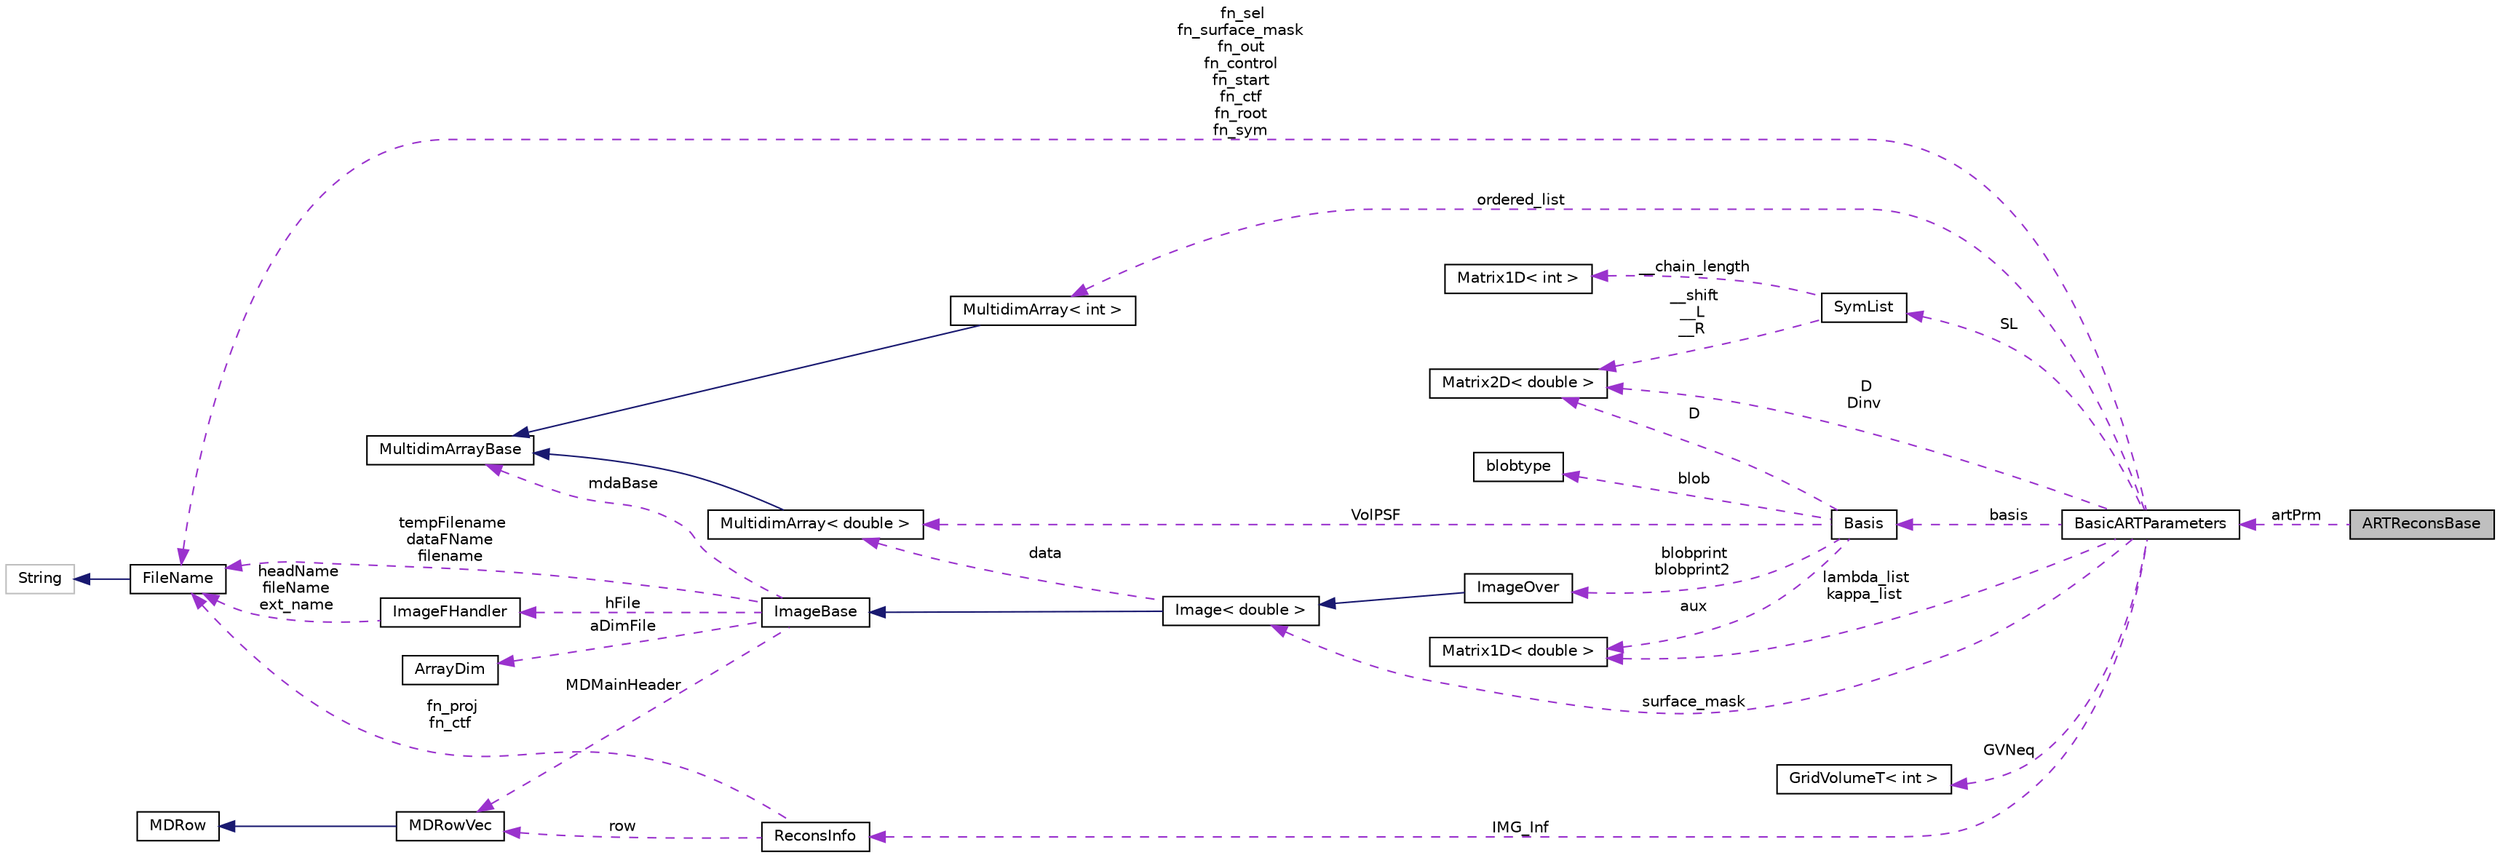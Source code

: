 digraph "ARTReconsBase"
{
  edge [fontname="Helvetica",fontsize="10",labelfontname="Helvetica",labelfontsize="10"];
  node [fontname="Helvetica",fontsize="10",shape=record];
  rankdir="LR";
  Node3 [label="ARTReconsBase",height=0.2,width=0.4,color="black", fillcolor="grey75", style="filled", fontcolor="black"];
  Node4 -> Node3 [dir="back",color="darkorchid3",fontsize="10",style="dashed",label=" artPrm" ,fontname="Helvetica"];
  Node4 [label="BasicARTParameters",height=0.2,width=0.4,color="black", fillcolor="white", style="filled",URL="$classBasicARTParameters.html"];
  Node5 -> Node4 [dir="back",color="darkorchid3",fontsize="10",style="dashed",label=" IMG_Inf" ,fontname="Helvetica"];
  Node5 [label="ReconsInfo",height=0.2,width=0.4,color="black", fillcolor="white", style="filled",URL="$structReconsInfo.html"];
  Node6 -> Node5 [dir="back",color="darkorchid3",fontsize="10",style="dashed",label=" row" ,fontname="Helvetica"];
  Node6 [label="MDRowVec",height=0.2,width=0.4,color="black", fillcolor="white", style="filled",URL="$classMDRowVec.html"];
  Node7 -> Node6 [dir="back",color="midnightblue",fontsize="10",style="solid",fontname="Helvetica"];
  Node7 [label="MDRow",height=0.2,width=0.4,color="black", fillcolor="white", style="filled",URL="$classMDRow.html"];
  Node8 -> Node5 [dir="back",color="darkorchid3",fontsize="10",style="dashed",label=" fn_proj\nfn_ctf" ,fontname="Helvetica"];
  Node8 [label="FileName",height=0.2,width=0.4,color="black", fillcolor="white", style="filled",URL="$classFileName.html"];
  Node9 -> Node8 [dir="back",color="midnightblue",fontsize="10",style="solid",fontname="Helvetica"];
  Node9 [label="String",height=0.2,width=0.4,color="grey75", fillcolor="white", style="filled"];
  Node10 -> Node4 [dir="back",color="darkorchid3",fontsize="10",style="dashed",label=" D\nDinv" ,fontname="Helvetica"];
  Node10 [label="Matrix2D\< double \>",height=0.2,width=0.4,color="black", fillcolor="white", style="filled",URL="$classMatrix2D.html"];
  Node11 -> Node4 [dir="back",color="darkorchid3",fontsize="10",style="dashed",label=" basis" ,fontname="Helvetica"];
  Node11 [label="Basis",height=0.2,width=0.4,color="black", fillcolor="white", style="filled",URL="$classBasis.html"];
  Node12 -> Node11 [dir="back",color="darkorchid3",fontsize="10",style="dashed",label=" blobprint\nblobprint2" ,fontname="Helvetica"];
  Node12 [label="ImageOver",height=0.2,width=0.4,color="black", fillcolor="white", style="filled",URL="$classImageOver.html"];
  Node13 -> Node12 [dir="back",color="midnightblue",fontsize="10",style="solid",fontname="Helvetica"];
  Node13 [label="Image\< double \>",height=0.2,width=0.4,color="black", fillcolor="white", style="filled",URL="$classImage.html"];
  Node14 -> Node13 [dir="back",color="midnightblue",fontsize="10",style="solid",fontname="Helvetica"];
  Node14 [label="ImageBase",height=0.2,width=0.4,color="black", fillcolor="white", style="filled",URL="$classImageBase.html",tooltip="Image base class. "];
  Node15 -> Node14 [dir="back",color="darkorchid3",fontsize="10",style="dashed",label=" mdaBase" ,fontname="Helvetica"];
  Node15 [label="MultidimArrayBase",height=0.2,width=0.4,color="black", fillcolor="white", style="filled",URL="$classMultidimArrayBase.html"];
  Node6 -> Node14 [dir="back",color="darkorchid3",fontsize="10",style="dashed",label=" MDMainHeader" ,fontname="Helvetica"];
  Node16 -> Node14 [dir="back",color="darkorchid3",fontsize="10",style="dashed",label=" hFile" ,fontname="Helvetica"];
  Node16 [label="ImageFHandler",height=0.2,width=0.4,color="black", fillcolor="white", style="filled",URL="$structImageFHandler.html"];
  Node8 -> Node16 [dir="back",color="darkorchid3",fontsize="10",style="dashed",label=" headName\nfileName\next_name" ,fontname="Helvetica"];
  Node17 -> Node14 [dir="back",color="darkorchid3",fontsize="10",style="dashed",label=" aDimFile" ,fontname="Helvetica"];
  Node17 [label="ArrayDim",height=0.2,width=0.4,color="black", fillcolor="white", style="filled",URL="$structArrayDim.html"];
  Node8 -> Node14 [dir="back",color="darkorchid3",fontsize="10",style="dashed",label=" tempFilename\ndataFName\nfilename" ,fontname="Helvetica"];
  Node18 -> Node13 [dir="back",color="darkorchid3",fontsize="10",style="dashed",label=" data" ,fontname="Helvetica"];
  Node18 [label="MultidimArray\< double \>",height=0.2,width=0.4,color="black", fillcolor="white", style="filled",URL="$classMultidimArray.html"];
  Node15 -> Node18 [dir="back",color="midnightblue",fontsize="10",style="solid",fontname="Helvetica"];
  Node19 -> Node11 [dir="back",color="darkorchid3",fontsize="10",style="dashed",label=" blob" ,fontname="Helvetica"];
  Node19 [label="blobtype",height=0.2,width=0.4,color="black", fillcolor="white", style="filled",URL="$structblobtype.html"];
  Node10 -> Node11 [dir="back",color="darkorchid3",fontsize="10",style="dashed",label=" D" ,fontname="Helvetica"];
  Node20 -> Node11 [dir="back",color="darkorchid3",fontsize="10",style="dashed",label=" aux" ,fontname="Helvetica"];
  Node20 [label="Matrix1D\< double \>",height=0.2,width=0.4,color="black", fillcolor="white", style="filled",URL="$classMatrix1D.html"];
  Node18 -> Node11 [dir="back",color="darkorchid3",fontsize="10",style="dashed",label=" VolPSF" ,fontname="Helvetica"];
  Node13 -> Node4 [dir="back",color="darkorchid3",fontsize="10",style="dashed",label=" surface_mask" ,fontname="Helvetica"];
  Node20 -> Node4 [dir="back",color="darkorchid3",fontsize="10",style="dashed",label=" lambda_list\nkappa_list" ,fontname="Helvetica"];
  Node21 -> Node4 [dir="back",color="darkorchid3",fontsize="10",style="dashed",label=" ordered_list" ,fontname="Helvetica"];
  Node21 [label="MultidimArray\< int \>",height=0.2,width=0.4,color="black", fillcolor="white", style="filled",URL="$classMultidimArray.html"];
  Node15 -> Node21 [dir="back",color="midnightblue",fontsize="10",style="solid",fontname="Helvetica"];
  Node22 -> Node4 [dir="back",color="darkorchid3",fontsize="10",style="dashed",label=" GVNeq" ,fontname="Helvetica"];
  Node22 [label="GridVolumeT\< int \>",height=0.2,width=0.4,color="black", fillcolor="white", style="filled",URL="$classGridVolumeT.html"];
  Node23 -> Node4 [dir="back",color="darkorchid3",fontsize="10",style="dashed",label=" SL" ,fontname="Helvetica"];
  Node23 [label="SymList",height=0.2,width=0.4,color="black", fillcolor="white", style="filled",URL="$classSymList.html"];
  Node10 -> Node23 [dir="back",color="darkorchid3",fontsize="10",style="dashed",label=" __shift\n__L\n__R" ,fontname="Helvetica"];
  Node24 -> Node23 [dir="back",color="darkorchid3",fontsize="10",style="dashed",label=" __chain_length" ,fontname="Helvetica"];
  Node24 [label="Matrix1D\< int \>",height=0.2,width=0.4,color="black", fillcolor="white", style="filled",URL="$classMatrix1D.html"];
  Node8 -> Node4 [dir="back",color="darkorchid3",fontsize="10",style="dashed",label=" fn_sel\nfn_surface_mask\nfn_out\nfn_control\nfn_start\nfn_ctf\nfn_root\nfn_sym" ,fontname="Helvetica"];
}
